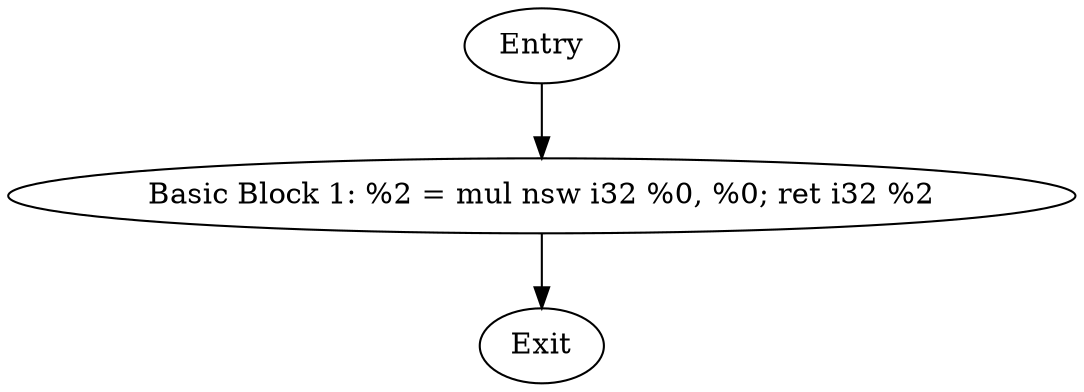 digraph CFG {
    // Nodes
    Entry [label="Entry"];
    BB1 [label="Basic Block 1: %2 = mul nsw i32 %0, %0; ret i32 %2"];
    Exit [label="Exit"];

    // Edges
    Entry -> BB1;
    BB1 -> Exit;
}